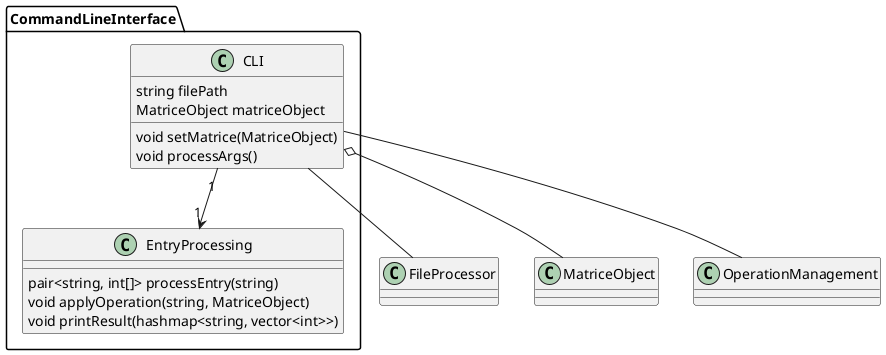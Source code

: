 @startuml

package CommandLineInterface {
    class CLI {
        string filePath
        MatriceObject matriceObject
        void setMatrice(MatriceObject)
        void processArgs()
    }

    class EntryProcessing {
        pair<string, int[]> processEntry(string)
        void applyOperation(string, MatriceObject)
        void printResult(hashmap<string, vector<int>>)
    }
    CLI "1" --> "1" EntryProcessing
}


class FileProcessor
class MatriceObject
class OperationManagement

CLI -- OperationManagement
CLI -- FileProcessor
CLI o-- MatriceObject

@enduml
